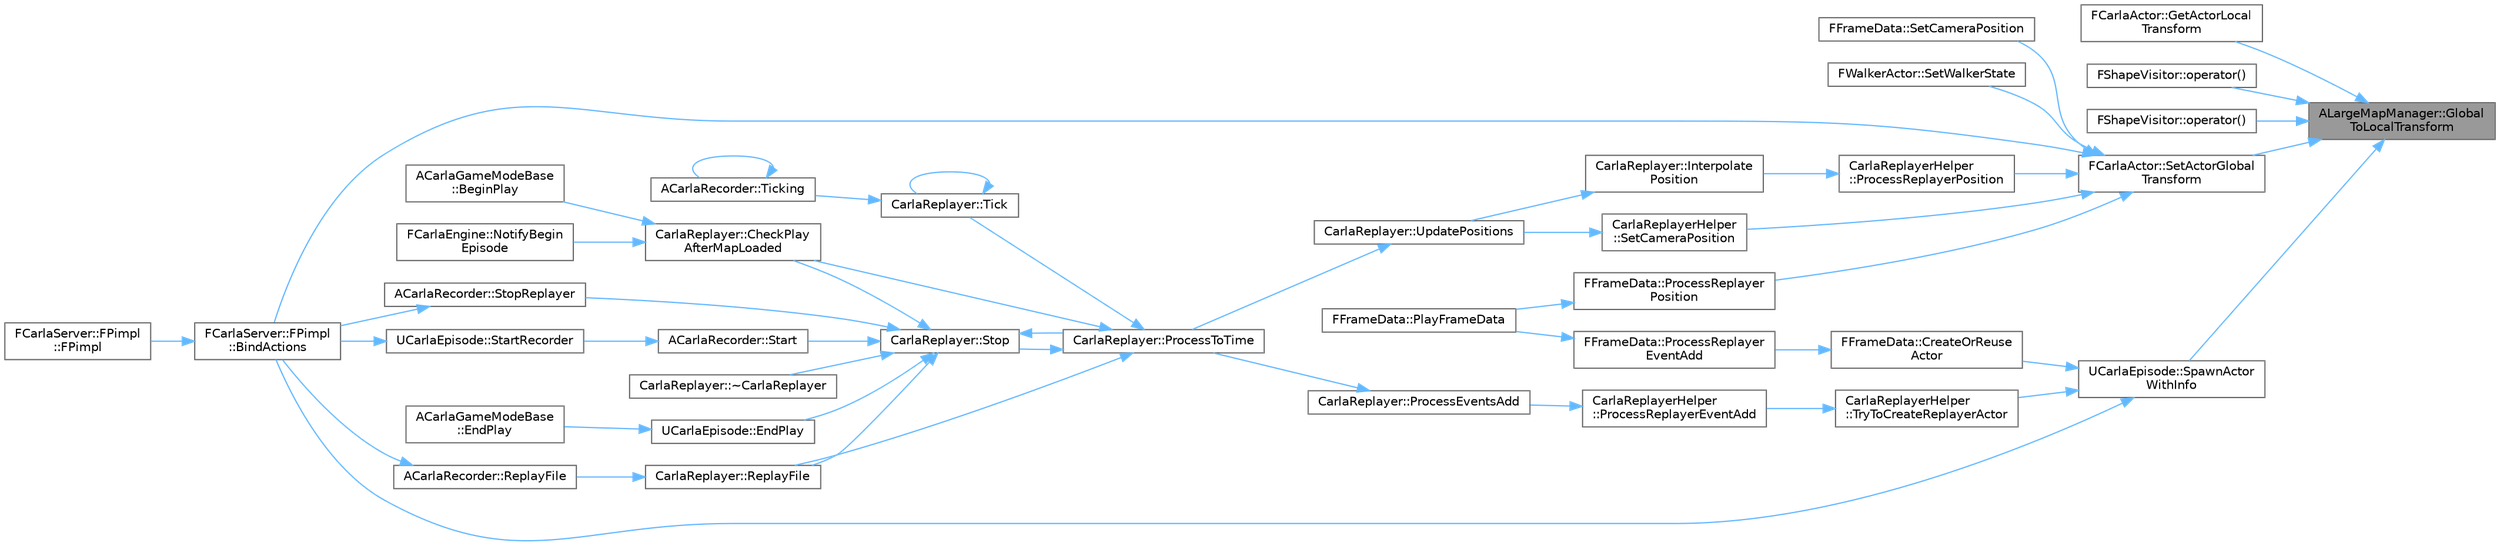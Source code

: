 digraph "ALargeMapManager::GlobalToLocalTransform"
{
 // INTERACTIVE_SVG=YES
 // LATEX_PDF_SIZE
  bgcolor="transparent";
  edge [fontname=Helvetica,fontsize=10,labelfontname=Helvetica,labelfontsize=10];
  node [fontname=Helvetica,fontsize=10,shape=box,height=0.2,width=0.4];
  rankdir="RL";
  Node1 [id="Node000001",label="ALargeMapManager::Global\lToLocalTransform",height=0.2,width=0.4,color="gray40", fillcolor="grey60", style="filled", fontcolor="black",tooltip=" "];
  Node1 -> Node2 [id="edge1_Node000001_Node000002",dir="back",color="steelblue1",style="solid",tooltip=" "];
  Node2 [id="Node000002",label="FCarlaActor::GetActorLocal\lTransform",height=0.2,width=0.4,color="grey40", fillcolor="white", style="filled",URL="$dc/dde/classFCarlaActor.html#ad58e09f23dad7acee8ae551f98d9c665",tooltip=" "];
  Node1 -> Node3 [id="edge2_Node000001_Node000003",dir="back",color="steelblue1",style="solid",tooltip=" "];
  Node3 [id="Node000003",label="FShapeVisitor::operator()",height=0.2,width=0.4,color="grey40", fillcolor="white", style="filled",URL="$dd/d3c/structFShapeVisitor.html#a6b55aea74f77b850d341c4d9d7e2dcfa",tooltip=" "];
  Node1 -> Node4 [id="edge3_Node000001_Node000004",dir="back",color="steelblue1",style="solid",tooltip=" "];
  Node4 [id="Node000004",label="FShapeVisitor::operator()",height=0.2,width=0.4,color="grey40", fillcolor="white", style="filled",URL="$dd/d3c/structFShapeVisitor.html#afe16d10002d3a8f4dcec7981f02d8ab1",tooltip=" "];
  Node1 -> Node5 [id="edge4_Node000001_Node000005",dir="back",color="steelblue1",style="solid",tooltip=" "];
  Node5 [id="Node000005",label="FCarlaActor::SetActorGlobal\lTransform",height=0.2,width=0.4,color="grey40", fillcolor="white", style="filled",URL="$dc/dde/classFCarlaActor.html#a8d28fe1cdf66fc6328cdecab9b5a1fbc",tooltip=" "];
  Node5 -> Node6 [id="edge5_Node000005_Node000006",dir="back",color="steelblue1",style="solid",tooltip=" "];
  Node6 [id="Node000006",label="FCarlaServer::FPimpl\l::BindActions",height=0.2,width=0.4,color="grey40", fillcolor="white", style="filled",URL="$d7/d97/classFCarlaServer_1_1FPimpl.html#a675a6b572112a21e8bc011dddfd0de86",tooltip=" "];
  Node6 -> Node7 [id="edge6_Node000006_Node000007",dir="back",color="steelblue1",style="solid",tooltip=" "];
  Node7 [id="Node000007",label="FCarlaServer::FPimpl\l::FPimpl",height=0.2,width=0.4,color="grey40", fillcolor="white", style="filled",URL="$d7/d97/classFCarlaServer_1_1FPimpl.html#ab9ff29fc81bd2f9a14677941c7f7b62d",tooltip=" "];
  Node5 -> Node8 [id="edge7_Node000005_Node000008",dir="back",color="steelblue1",style="solid",tooltip=" "];
  Node8 [id="Node000008",label="CarlaReplayerHelper\l::ProcessReplayerPosition",height=0.2,width=0.4,color="grey40", fillcolor="white", style="filled",URL="$d8/d27/classCarlaReplayerHelper.html#ab7a1fa75d5db92f7961697e7b68418fd",tooltip=" "];
  Node8 -> Node9 [id="edge8_Node000008_Node000009",dir="back",color="steelblue1",style="solid",tooltip=" "];
  Node9 [id="Node000009",label="CarlaReplayer::Interpolate\lPosition",height=0.2,width=0.4,color="grey40", fillcolor="white", style="filled",URL="$dc/dc6/classCarlaReplayer.html#a38b36d848f1ae6b12ab802b3788a734b",tooltip=" "];
  Node9 -> Node10 [id="edge9_Node000009_Node000010",dir="back",color="steelblue1",style="solid",tooltip=" "];
  Node10 [id="Node000010",label="CarlaReplayer::UpdatePositions",height=0.2,width=0.4,color="grey40", fillcolor="white", style="filled",URL="$dc/dc6/classCarlaReplayer.html#a90bb49a890e2a2cd8b85152f17ca8fed",tooltip=" "];
  Node10 -> Node11 [id="edge10_Node000010_Node000011",dir="back",color="steelblue1",style="solid",tooltip=" "];
  Node11 [id="Node000011",label="CarlaReplayer::ProcessToTime",height=0.2,width=0.4,color="grey40", fillcolor="white", style="filled",URL="$dc/dc6/classCarlaReplayer.html#ae0a5643d88257bdceb9e12d5c33194cb",tooltip=" "];
  Node11 -> Node12 [id="edge11_Node000011_Node000012",dir="back",color="steelblue1",style="solid",tooltip=" "];
  Node12 [id="Node000012",label="CarlaReplayer::CheckPlay\lAfterMapLoaded",height=0.2,width=0.4,color="grey40", fillcolor="white", style="filled",URL="$dc/dc6/classCarlaReplayer.html#ac70d3dbe1f79ffd25a695ec3bd2485e6",tooltip=" "];
  Node12 -> Node13 [id="edge12_Node000012_Node000013",dir="back",color="steelblue1",style="solid",tooltip=" "];
  Node13 [id="Node000013",label="ACarlaGameModeBase\l::BeginPlay",height=0.2,width=0.4,color="grey40", fillcolor="white", style="filled",URL="$db/de5/classACarlaGameModeBase.html#a3909b055b351f69d7ad1e39a42e72e3d",tooltip=" "];
  Node12 -> Node14 [id="edge13_Node000012_Node000014",dir="back",color="steelblue1",style="solid",tooltip=" "];
  Node14 [id="Node000014",label="FCarlaEngine::NotifyBegin\lEpisode",height=0.2,width=0.4,color="grey40", fillcolor="white", style="filled",URL="$dc/d49/classFCarlaEngine.html#ab4c918e4d4855a26ab57c4bb79ad4645",tooltip=" "];
  Node11 -> Node15 [id="edge14_Node000011_Node000015",dir="back",color="steelblue1",style="solid",tooltip=" "];
  Node15 [id="Node000015",label="CarlaReplayer::ReplayFile",height=0.2,width=0.4,color="grey40", fillcolor="white", style="filled",URL="$dc/dc6/classCarlaReplayer.html#a480fd94fedc2367d7f7f58f17f3cd5a4",tooltip=" "];
  Node15 -> Node16 [id="edge15_Node000015_Node000016",dir="back",color="steelblue1",style="solid",tooltip=" "];
  Node16 [id="Node000016",label="ACarlaRecorder::ReplayFile",height=0.2,width=0.4,color="grey40", fillcolor="white", style="filled",URL="$dd/db9/classACarlaRecorder.html#a5dc891241c275eedcf6b1f189751520b",tooltip=" "];
  Node16 -> Node6 [id="edge16_Node000016_Node000006",dir="back",color="steelblue1",style="solid",tooltip=" "];
  Node11 -> Node17 [id="edge17_Node000011_Node000017",dir="back",color="steelblue1",style="solid",tooltip=" "];
  Node17 [id="Node000017",label="CarlaReplayer::Stop",height=0.2,width=0.4,color="grey40", fillcolor="white", style="filled",URL="$dc/dc6/classCarlaReplayer.html#af627917f2c95135fb11b59af4f65dbf7",tooltip=" "];
  Node17 -> Node12 [id="edge18_Node000017_Node000012",dir="back",color="steelblue1",style="solid",tooltip=" "];
  Node17 -> Node18 [id="edge19_Node000017_Node000018",dir="back",color="steelblue1",style="solid",tooltip=" "];
  Node18 [id="Node000018",label="UCarlaEpisode::EndPlay",height=0.2,width=0.4,color="grey40", fillcolor="white", style="filled",URL="$dc/d84/classUCarlaEpisode.html#a04380aa760fc6891f1c51cdbe7ddb856",tooltip=" "];
  Node18 -> Node19 [id="edge20_Node000018_Node000019",dir="back",color="steelblue1",style="solid",tooltip=" "];
  Node19 [id="Node000019",label="ACarlaGameModeBase\l::EndPlay",height=0.2,width=0.4,color="grey40", fillcolor="white", style="filled",URL="$db/de5/classACarlaGameModeBase.html#a8e61df047eac428453a627a6de9ace75",tooltip=" "];
  Node17 -> Node11 [id="edge21_Node000017_Node000011",dir="back",color="steelblue1",style="solid",tooltip=" "];
  Node17 -> Node15 [id="edge22_Node000017_Node000015",dir="back",color="steelblue1",style="solid",tooltip=" "];
  Node17 -> Node20 [id="edge23_Node000017_Node000020",dir="back",color="steelblue1",style="solid",tooltip=" "];
  Node20 [id="Node000020",label="ACarlaRecorder::Start",height=0.2,width=0.4,color="grey40", fillcolor="white", style="filled",URL="$dd/db9/classACarlaRecorder.html#aba719596bd56c72a39f902f6e9a5d290",tooltip=" "];
  Node20 -> Node21 [id="edge24_Node000020_Node000021",dir="back",color="steelblue1",style="solid",tooltip=" "];
  Node21 [id="Node000021",label="UCarlaEpisode::StartRecorder",height=0.2,width=0.4,color="grey40", fillcolor="white", style="filled",URL="$dc/d84/classUCarlaEpisode.html#a1059ce6d102804115b3243de46d46bec",tooltip=" "];
  Node21 -> Node6 [id="edge25_Node000021_Node000006",dir="back",color="steelblue1",style="solid",tooltip=" "];
  Node17 -> Node22 [id="edge26_Node000017_Node000022",dir="back",color="steelblue1",style="solid",tooltip=" "];
  Node22 [id="Node000022",label="ACarlaRecorder::StopReplayer",height=0.2,width=0.4,color="grey40", fillcolor="white", style="filled",URL="$dd/db9/classACarlaRecorder.html#a33fb5180defd8c9c1d3063eff52c7a37",tooltip=" "];
  Node22 -> Node6 [id="edge27_Node000022_Node000006",dir="back",color="steelblue1",style="solid",tooltip=" "];
  Node17 -> Node23 [id="edge28_Node000017_Node000023",dir="back",color="steelblue1",style="solid",tooltip=" "];
  Node23 [id="Node000023",label="CarlaReplayer::~CarlaReplayer",height=0.2,width=0.4,color="grey40", fillcolor="white", style="filled",URL="$dc/dc6/classCarlaReplayer.html#a6dadadd7719c5e660d2e3d99b22f5961",tooltip=" "];
  Node11 -> Node24 [id="edge29_Node000011_Node000024",dir="back",color="steelblue1",style="solid",tooltip=" "];
  Node24 [id="Node000024",label="CarlaReplayer::Tick",height=0.2,width=0.4,color="grey40", fillcolor="white", style="filled",URL="$dc/dc6/classCarlaReplayer.html#a4aeceb13aaa5dfcbf3ee42d7582262a4",tooltip=" "];
  Node24 -> Node24 [id="edge30_Node000024_Node000024",dir="back",color="steelblue1",style="solid",tooltip=" "];
  Node24 -> Node25 [id="edge31_Node000024_Node000025",dir="back",color="steelblue1",style="solid",tooltip=" "];
  Node25 [id="Node000025",label="ACarlaRecorder::Ticking",height=0.2,width=0.4,color="grey40", fillcolor="white", style="filled",URL="$dd/db9/classACarlaRecorder.html#a1074f19dfe5b16a9e10b24ef35b26abc",tooltip=" "];
  Node25 -> Node25 [id="edge32_Node000025_Node000025",dir="back",color="steelblue1",style="solid",tooltip=" "];
  Node5 -> Node26 [id="edge33_Node000005_Node000026",dir="back",color="steelblue1",style="solid",tooltip=" "];
  Node26 [id="Node000026",label="FFrameData::ProcessReplayer\lPosition",height=0.2,width=0.4,color="grey40", fillcolor="white", style="filled",URL="$de/db4/classFFrameData.html#a224d896be06d6bbf9d2936f3963e4843",tooltip=" "];
  Node26 -> Node27 [id="edge34_Node000026_Node000027",dir="back",color="steelblue1",style="solid",tooltip=" "];
  Node27 [id="Node000027",label="FFrameData::PlayFrameData",height=0.2,width=0.4,color="grey40", fillcolor="white", style="filled",URL="$de/db4/classFFrameData.html#aa23cccda1659af6f10264e73a73c1e27",tooltip=" "];
  Node5 -> Node28 [id="edge35_Node000005_Node000028",dir="back",color="steelblue1",style="solid",tooltip=" "];
  Node28 [id="Node000028",label="CarlaReplayerHelper\l::SetCameraPosition",height=0.2,width=0.4,color="grey40", fillcolor="white", style="filled",URL="$d8/d27/classCarlaReplayerHelper.html#aee66c1ec57db9bff60d6d22c9c08a09d",tooltip=" "];
  Node28 -> Node10 [id="edge36_Node000028_Node000010",dir="back",color="steelblue1",style="solid",tooltip=" "];
  Node5 -> Node29 [id="edge37_Node000005_Node000029",dir="back",color="steelblue1",style="solid",tooltip=" "];
  Node29 [id="Node000029",label="FFrameData::SetCameraPosition",height=0.2,width=0.4,color="grey40", fillcolor="white", style="filled",URL="$de/db4/classFFrameData.html#a92c77c96fab62bab915a7419b491d72a",tooltip=" "];
  Node5 -> Node30 [id="edge38_Node000005_Node000030",dir="back",color="steelblue1",style="solid",tooltip=" "];
  Node30 [id="Node000030",label="FWalkerActor::SetWalkerState",height=0.2,width=0.4,color="grey40", fillcolor="white", style="filled",URL="$df/dbd/classFWalkerActor.html#a9e8cc958f7bdbf3e30d8752da1566eb8",tooltip=" "];
  Node1 -> Node31 [id="edge39_Node000001_Node000031",dir="back",color="steelblue1",style="solid",tooltip=" "];
  Node31 [id="Node000031",label="UCarlaEpisode::SpawnActor\lWithInfo",height=0.2,width=0.4,color="grey40", fillcolor="white", style="filled",URL="$dc/d84/classUCarlaEpisode.html#a84b234957cb3f3f24d3780d420410068",tooltip="Spawns an actor based on ActorDescription at Transform."];
  Node31 -> Node6 [id="edge40_Node000031_Node000006",dir="back",color="steelblue1",style="solid",tooltip=" "];
  Node31 -> Node32 [id="edge41_Node000031_Node000032",dir="back",color="steelblue1",style="solid",tooltip=" "];
  Node32 [id="Node000032",label="FFrameData::CreateOrReuse\lActor",height=0.2,width=0.4,color="grey40", fillcolor="white", style="filled",URL="$de/db4/classFFrameData.html#a1a36eaa480c6a680c42ad3a4af5452e9",tooltip=" "];
  Node32 -> Node33 [id="edge42_Node000032_Node000033",dir="back",color="steelblue1",style="solid",tooltip=" "];
  Node33 [id="Node000033",label="FFrameData::ProcessReplayer\lEventAdd",height=0.2,width=0.4,color="grey40", fillcolor="white", style="filled",URL="$de/db4/classFFrameData.html#acb9dd2fef7b2779243ef04116465155d",tooltip=" "];
  Node33 -> Node27 [id="edge43_Node000033_Node000027",dir="back",color="steelblue1",style="solid",tooltip=" "];
  Node31 -> Node34 [id="edge44_Node000031_Node000034",dir="back",color="steelblue1",style="solid",tooltip=" "];
  Node34 [id="Node000034",label="CarlaReplayerHelper\l::TryToCreateReplayerActor",height=0.2,width=0.4,color="grey40", fillcolor="white", style="filled",URL="$d8/d27/classCarlaReplayerHelper.html#a12b09e8ccf752714a3114f9858c274e7",tooltip=" "];
  Node34 -> Node35 [id="edge45_Node000034_Node000035",dir="back",color="steelblue1",style="solid",tooltip=" "];
  Node35 [id="Node000035",label="CarlaReplayerHelper\l::ProcessReplayerEventAdd",height=0.2,width=0.4,color="grey40", fillcolor="white", style="filled",URL="$d8/d27/classCarlaReplayerHelper.html#ad2578fb20f971e6e27bd1895d8884e6d",tooltip=" "];
  Node35 -> Node36 [id="edge46_Node000035_Node000036",dir="back",color="steelblue1",style="solid",tooltip=" "];
  Node36 [id="Node000036",label="CarlaReplayer::ProcessEventsAdd",height=0.2,width=0.4,color="grey40", fillcolor="white", style="filled",URL="$dc/dc6/classCarlaReplayer.html#a929a7a4c79086339485caba9f6562c8e",tooltip=" "];
  Node36 -> Node11 [id="edge47_Node000036_Node000011",dir="back",color="steelblue1",style="solid",tooltip=" "];
}
